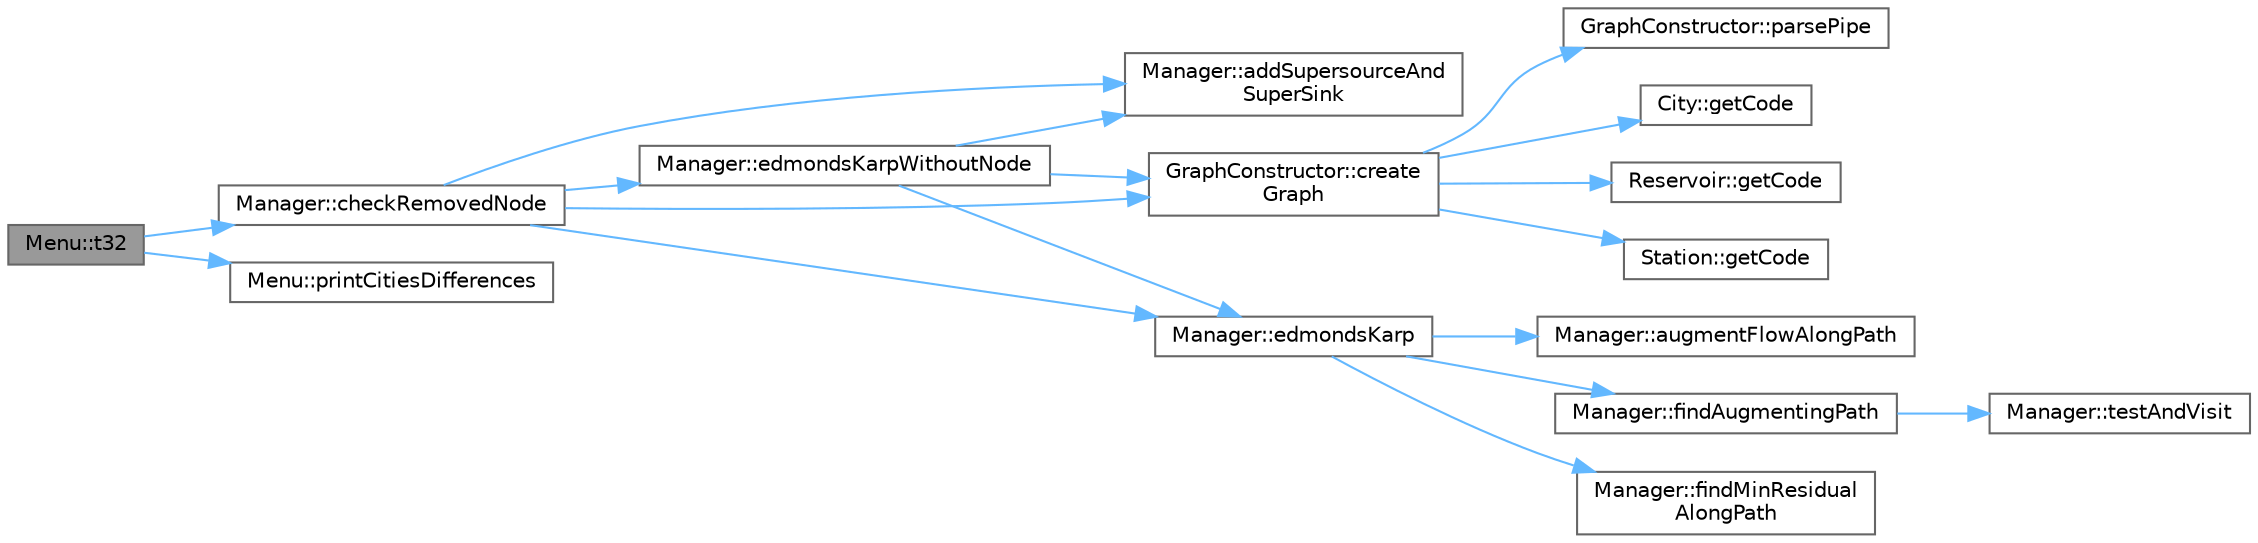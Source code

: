 digraph "Menu::t32"
{
 // LATEX_PDF_SIZE
  bgcolor="transparent";
  edge [fontname=Helvetica,fontsize=10,labelfontname=Helvetica,labelfontsize=10];
  node [fontname=Helvetica,fontsize=10,shape=box,height=0.2,width=0.4];
  rankdir="LR";
  Node1 [label="Menu::t32",height=0.2,width=0.4,color="gray40", fillcolor="grey60", style="filled", fontcolor="black",tooltip="Performs task T3.2."];
  Node1 -> Node2 [color="steelblue1",style="solid"];
  Node2 [label="Manager::checkRemovedNode",height=0.2,width=0.4,color="grey40", fillcolor="white", style="filled",URL="$class_manager.html#a2b1826111fda5e45b53b4ebba9b617d9",tooltip="Checks the differences between the total edmonds karp and the edmonds karp with a deactivate node."];
  Node2 -> Node3 [color="steelblue1",style="solid"];
  Node3 [label="Manager::addSupersourceAnd\lSuperSink",height=0.2,width=0.4,color="grey40", fillcolor="white", style="filled",URL="$class_manager.html#a7e637a1045d3ec654d58c4dbfe688484",tooltip="Adds a supersource and supersink to the graph. Connects supersource to each reservoir...."];
  Node2 -> Node4 [color="steelblue1",style="solid"];
  Node4 [label="GraphConstructor::create\lGraph",height=0.2,width=0.4,color="grey40", fillcolor="white", style="filled",URL="$class_graph_constructor.html#adb7115eb34116290e3b6d4afdb39003a",tooltip="Creates a graph based on the provided data files."];
  Node4 -> Node5 [color="steelblue1",style="solid"];
  Node5 [label="City::getCode",height=0.2,width=0.4,color="grey40", fillcolor="white", style="filled",URL="$class_city.html#a16825c4047ba8d1d516e7c537a472dd4",tooltip=" "];
  Node4 -> Node6 [color="steelblue1",style="solid"];
  Node6 [label="Reservoir::getCode",height=0.2,width=0.4,color="grey40", fillcolor="white", style="filled",URL="$class_reservoir.html#ac643ed1efe410c6fb2478cc79c315dfe",tooltip="Getter for the code of the reservoir."];
  Node4 -> Node7 [color="steelblue1",style="solid"];
  Node7 [label="Station::getCode",height=0.2,width=0.4,color="grey40", fillcolor="white", style="filled",URL="$class_station.html#acfc25745a46db3a0726db3826f0ff769",tooltip="Getter for the code of the station."];
  Node4 -> Node8 [color="steelblue1",style="solid"];
  Node8 [label="GraphConstructor::parsePipe",height=0.2,width=0.4,color="grey40", fillcolor="white", style="filled",URL="$class_graph_constructor.html#add5afe87a17733add99ad0b111879c80",tooltip="Parses a line of input to extract pipe data."];
  Node2 -> Node9 [color="steelblue1",style="solid"];
  Node9 [label="Manager::edmondsKarp",height=0.2,width=0.4,color="grey40", fillcolor="white", style="filled",URL="$class_manager.html#a8848d3a6bf7b034bde022ffa2e79ab3d",tooltip="Applies the Edmonds-Karp algorithm to find maximum flow from a source to a target."];
  Node9 -> Node10 [color="steelblue1",style="solid"];
  Node10 [label="Manager::augmentFlowAlongPath",height=0.2,width=0.4,color="grey40", fillcolor="white", style="filled",URL="$class_manager.html#a4ebb315ef3933000a9db0c35b228ec67",tooltip="Augments flow along the augmenting path."];
  Node9 -> Node11 [color="steelblue1",style="solid"];
  Node11 [label="Manager::findAugmentingPath",height=0.2,width=0.4,color="grey40", fillcolor="white", style="filled",URL="$class_manager.html#a6a54798647865d63c64f970ae06590f4",tooltip="Finds an augmenting path in the graph using BFS."];
  Node11 -> Node12 [color="steelblue1",style="solid"];
  Node12 [label="Manager::testAndVisit",height=0.2,width=0.4,color="grey40", fillcolor="white", style="filled",URL="$class_manager.html#a85f990f3fd0076ff605468151b85a604",tooltip="Tests and visits a vertex during BFS traversal for finding augmenting paths."];
  Node9 -> Node13 [color="steelblue1",style="solid"];
  Node13 [label="Manager::findMinResidual\lAlongPath",height=0.2,width=0.4,color="grey40", fillcolor="white", style="filled",URL="$class_manager.html#a02275edbc972be15e9cf6d78dcdca993",tooltip="Finds the minimum residual capacity along the augmenting path."];
  Node2 -> Node14 [color="steelblue1",style="solid"];
  Node14 [label="Manager::edmondsKarpWithoutNode",height=0.2,width=0.4,color="grey40", fillcolor="white", style="filled",URL="$class_manager.html#ab5649647765666bc6cbf8f65e701ec85",tooltip="Do the edmonds karp with a deactivated node."];
  Node14 -> Node3 [color="steelblue1",style="solid"];
  Node14 -> Node4 [color="steelblue1",style="solid"];
  Node14 -> Node9 [color="steelblue1",style="solid"];
  Node1 -> Node15 [color="steelblue1",style="solid"];
  Node15 [label="Menu::printCitiesDifferences",height=0.2,width=0.4,color="grey40", fillcolor="white", style="filled",URL="$class_menu.html#a31a198d8442816a2fdfb01d442cb83c1",tooltip="Prints differences in cities."];
}
